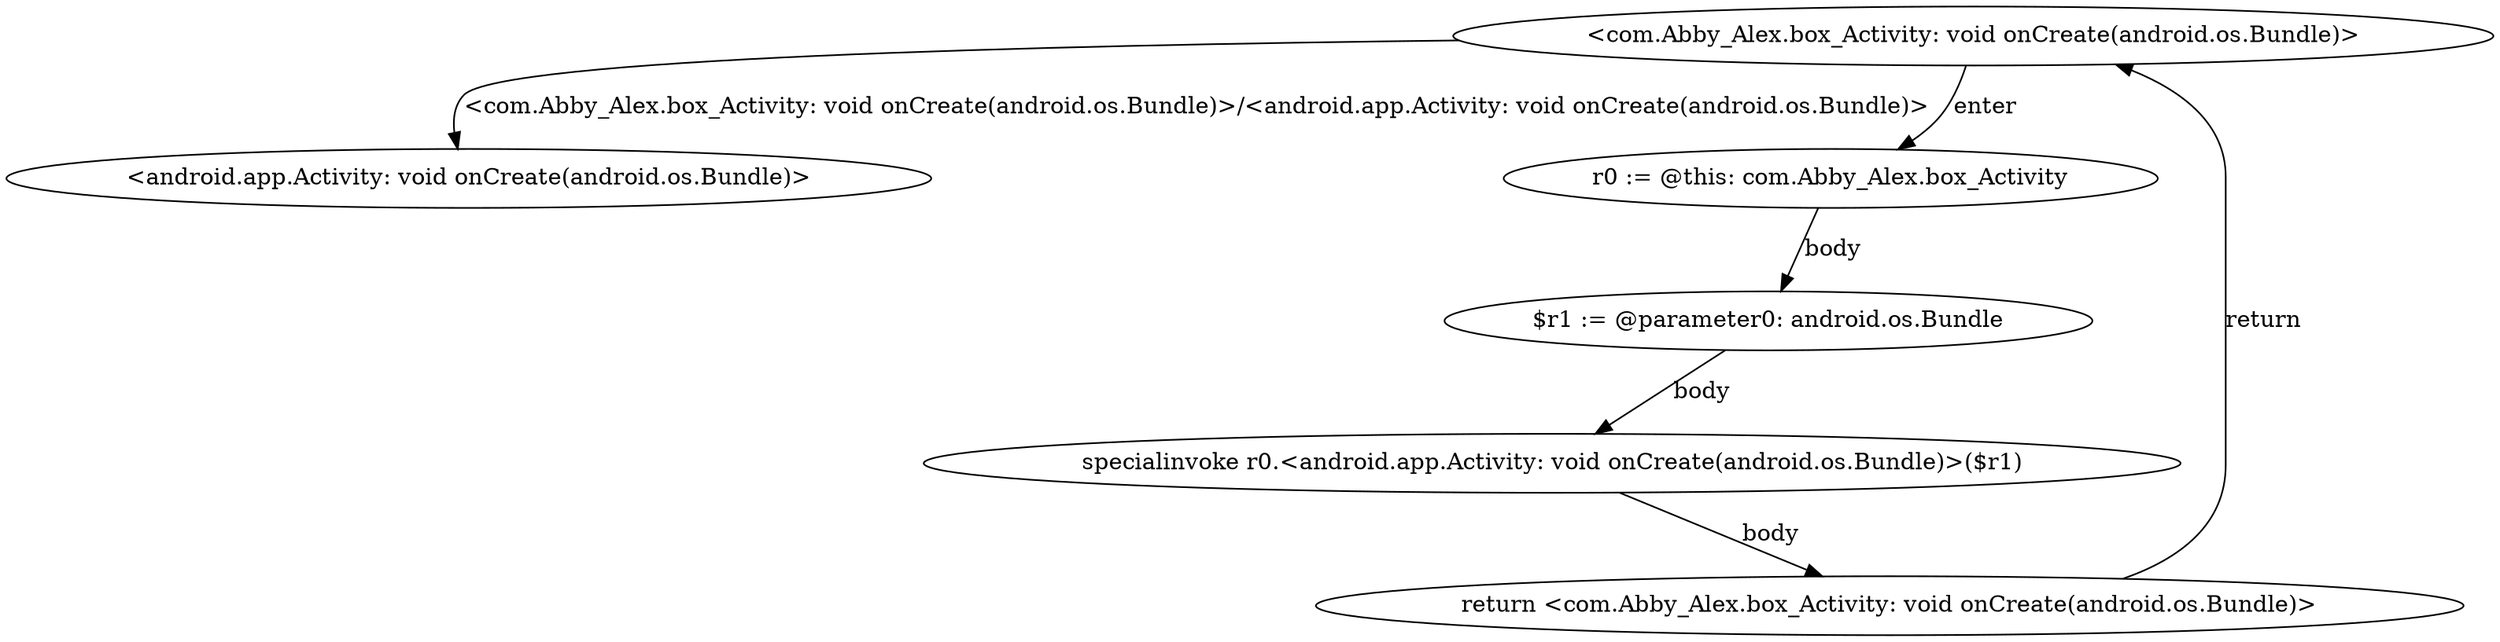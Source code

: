 digraph "<com.Abby_Alex.box_Activity: void onCreate(android.os.Bundle)> -" {
    "<com.Abby_Alex.box_Activity: void onCreate(android.os.Bundle)>";
    "<android.app.Activity: void onCreate(android.os.Bundle)>";
    "<com.Abby_Alex.box_Activity: void onCreate(android.os.Bundle)>"->"<android.app.Activity: void onCreate(android.os.Bundle)>" [label="<com.Abby_Alex.box_Activity: void onCreate(android.os.Bundle)>/<android.app.Activity: void onCreate(android.os.Bundle)>",];
    "r0 := @this: com.Abby_Alex.box_Activity";
    "<com.Abby_Alex.box_Activity: void onCreate(android.os.Bundle)>"->"r0 := @this: com.Abby_Alex.box_Activity" [label="enter",];
    "$r1 := @parameter0: android.os.Bundle";
    "r0 := @this: com.Abby_Alex.box_Activity"->"$r1 := @parameter0: android.os.Bundle" [label="body",];
    "specialinvoke r0.<android.app.Activity: void onCreate(android.os.Bundle)>($r1)";
    "$r1 := @parameter0: android.os.Bundle"->"specialinvoke r0.<android.app.Activity: void onCreate(android.os.Bundle)>($r1)" [label="body",];
    "return <com.Abby_Alex.box_Activity: void onCreate(android.os.Bundle)>";
    "specialinvoke r0.<android.app.Activity: void onCreate(android.os.Bundle)>($r1)"->"return <com.Abby_Alex.box_Activity: void onCreate(android.os.Bundle)>" [label="body",];
    "return <com.Abby_Alex.box_Activity: void onCreate(android.os.Bundle)>"->"<com.Abby_Alex.box_Activity: void onCreate(android.os.Bundle)>" [label="return",];
}
